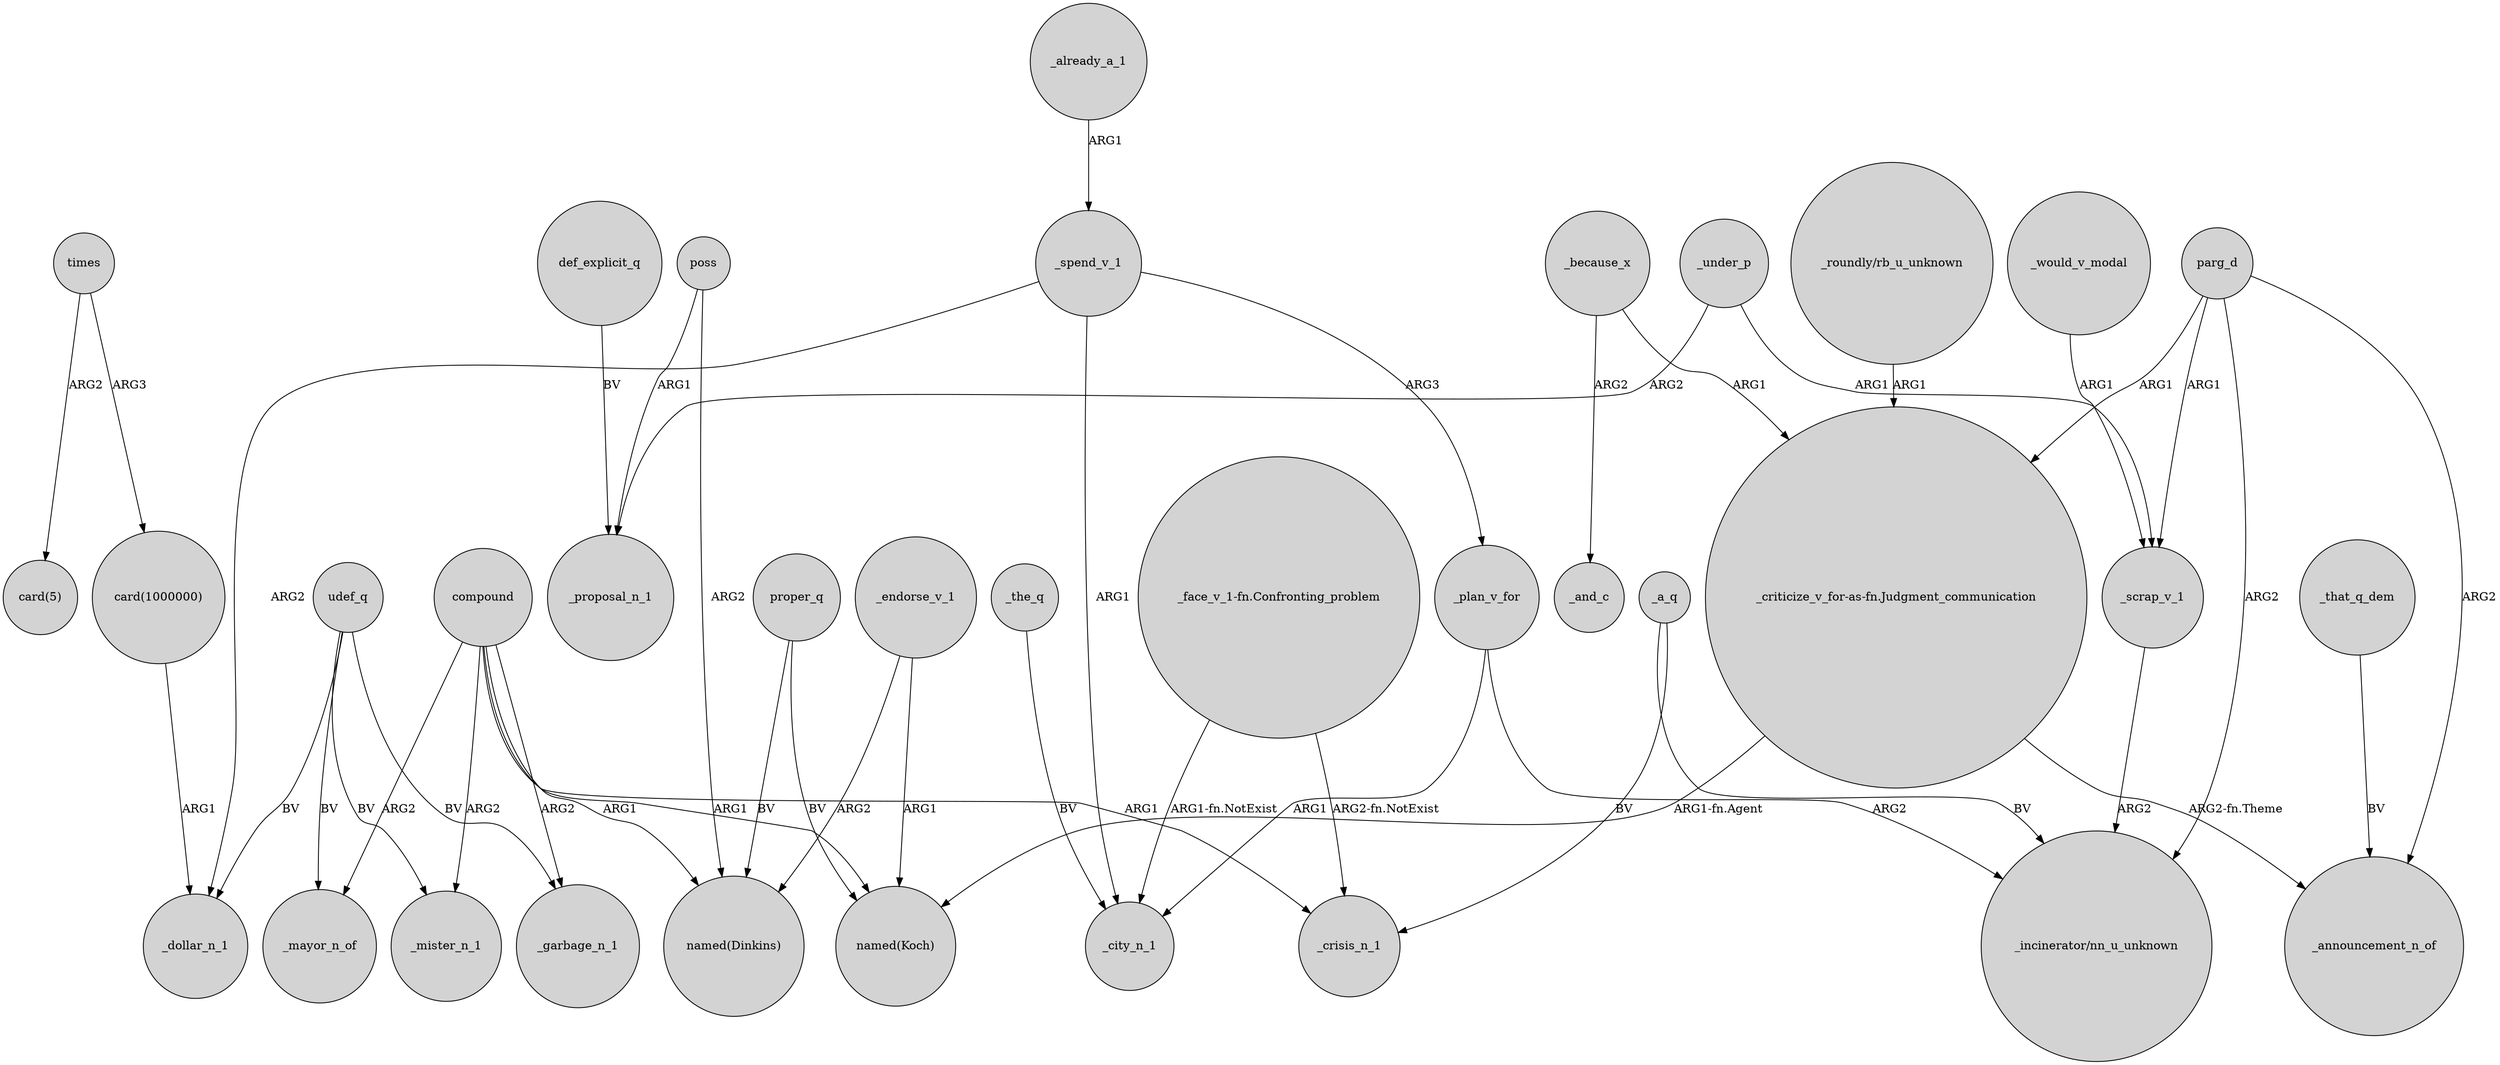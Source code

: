 digraph {
	node [shape=circle style=filled]
	times -> "card(5)" [label=ARG2]
	"card(1000000)" -> _dollar_n_1 [label=ARG1]
	proper_q -> "named(Koch)" [label=BV]
	_that_q_dem -> _announcement_n_of [label=BV]
	compound -> _crisis_n_1 [label=ARG1]
	_plan_v_for -> _city_n_1 [label=ARG1]
	parg_d -> _announcement_n_of [label=ARG2]
	udef_q -> _garbage_n_1 [label=BV]
	"_criticize_v_for-as-fn.Judgment_communication" -> "named(Koch)" [label="ARG1-fn.Agent"]
	_spend_v_1 -> _plan_v_for [label=ARG3]
	_a_q -> _crisis_n_1 [label=BV]
	compound -> _mister_n_1 [label=ARG2]
	_a_q -> "_incinerator/nn_u_unknown" [label=BV]
	udef_q -> _mister_n_1 [label=BV]
	"_face_v_1-fn.Confronting_problem" -> _crisis_n_1 [label="ARG2-fn.NotExist"]
	udef_q -> _mayor_n_of [label=BV]
	"_roundly/rb_u_unknown" -> "_criticize_v_for-as-fn.Judgment_communication" [label=ARG1]
	parg_d -> "_incinerator/nn_u_unknown" [label=ARG2]
	"_face_v_1-fn.Confronting_problem" -> _city_n_1 [label="ARG1-fn.NotExist"]
	_plan_v_for -> "_incinerator/nn_u_unknown" [label=ARG2]
	_scrap_v_1 -> "_incinerator/nn_u_unknown" [label=ARG2]
	_under_p -> _proposal_n_1 [label=ARG2]
	_spend_v_1 -> _dollar_n_1 [label=ARG2]
	_under_p -> _scrap_v_1 [label=ARG1]
	compound -> "named(Dinkins)" [label=ARG1]
	_endorse_v_1 -> "named(Dinkins)" [label=ARG2]
	_spend_v_1 -> _city_n_1 [label=ARG1]
	parg_d -> _scrap_v_1 [label=ARG1]
	poss -> _proposal_n_1 [label=ARG1]
	times -> "card(1000000)" [label=ARG3]
	_because_x -> "_criticize_v_for-as-fn.Judgment_communication" [label=ARG1]
	_endorse_v_1 -> "named(Koch)" [label=ARG1]
	compound -> "named(Koch)" [label=ARG1]
	_the_q -> _city_n_1 [label=BV]
	_would_v_modal -> _scrap_v_1 [label=ARG1]
	poss -> "named(Dinkins)" [label=ARG2]
	def_explicit_q -> _proposal_n_1 [label=BV]
	compound -> _garbage_n_1 [label=ARG2]
	"_criticize_v_for-as-fn.Judgment_communication" -> _announcement_n_of [label="ARG2-fn.Theme"]
	compound -> _mayor_n_of [label=ARG2]
	_already_a_1 -> _spend_v_1 [label=ARG1]
	parg_d -> "_criticize_v_for-as-fn.Judgment_communication" [label=ARG1]
	proper_q -> "named(Dinkins)" [label=BV]
	udef_q -> _dollar_n_1 [label=BV]
	_because_x -> _and_c [label=ARG2]
}
